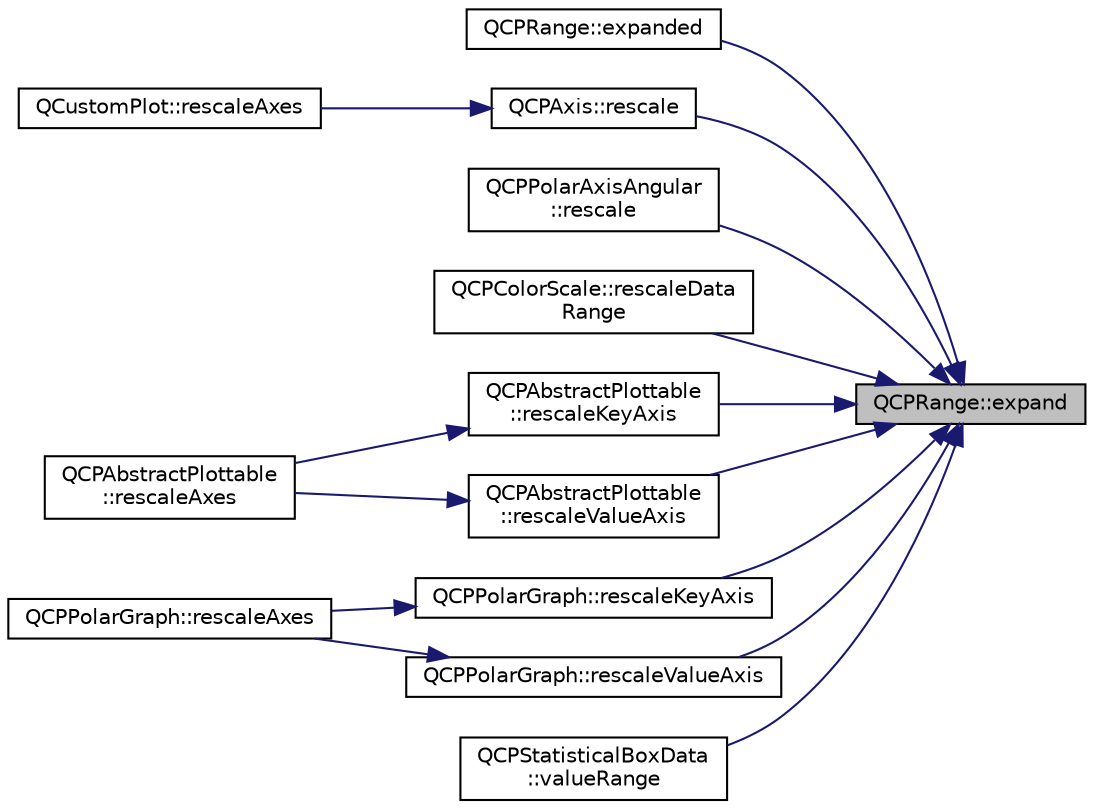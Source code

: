 digraph "QCPRange::expand"
{
 // LATEX_PDF_SIZE
  edge [fontname="Helvetica",fontsize="10",labelfontname="Helvetica",labelfontsize="10"];
  node [fontname="Helvetica",fontsize="10",shape=record];
  rankdir="RL";
  Node1 [label="QCPRange::expand",height=0.2,width=0.4,color="black", fillcolor="grey75", style="filled", fontcolor="black",tooltip=" "];
  Node1 -> Node2 [dir="back",color="midnightblue",fontsize="10",style="solid",fontname="Helvetica"];
  Node2 [label="QCPRange::expanded",height=0.2,width=0.4,color="black", fillcolor="white", style="filled",URL="$classQCPRange.html#a9cbfb7cd06eac1839cae981e05c19633",tooltip=" "];
  Node1 -> Node3 [dir="back",color="midnightblue",fontsize="10",style="solid",fontname="Helvetica"];
  Node3 [label="QCPAxis::rescale",height=0.2,width=0.4,color="black", fillcolor="white", style="filled",URL="$classQCPAxis.html#a499345f02ebce4b23d8ccec96e58daa9",tooltip=" "];
  Node3 -> Node4 [dir="back",color="midnightblue",fontsize="10",style="solid",fontname="Helvetica"];
  Node4 [label="QCustomPlot::rescaleAxes",height=0.2,width=0.4,color="black", fillcolor="white", style="filled",URL="$classQCustomPlot.html#ad86528f2cee6c7e446dea4a6e8839935",tooltip=" "];
  Node1 -> Node5 [dir="back",color="midnightblue",fontsize="10",style="solid",fontname="Helvetica"];
  Node5 [label="QCPPolarAxisAngular\l::rescale",height=0.2,width=0.4,color="black", fillcolor="white", style="filled",URL="$classQCPPolarAxisAngular.html#aa8eace1f019b6c858473a192be088762",tooltip=" "];
  Node1 -> Node6 [dir="back",color="midnightblue",fontsize="10",style="solid",fontname="Helvetica"];
  Node6 [label="QCPColorScale::rescaleData\lRange",height=0.2,width=0.4,color="black", fillcolor="white", style="filled",URL="$classQCPColorScale.html#a425983db4478543924ddbd04ea20a356",tooltip=" "];
  Node1 -> Node7 [dir="back",color="midnightblue",fontsize="10",style="solid",fontname="Helvetica"];
  Node7 [label="QCPAbstractPlottable\l::rescaleKeyAxis",height=0.2,width=0.4,color="black", fillcolor="white", style="filled",URL="$classQCPAbstractPlottable.html#ae96b83c961e257da116c6acf9c7da308",tooltip=" "];
  Node7 -> Node8 [dir="back",color="midnightblue",fontsize="10",style="solid",fontname="Helvetica"];
  Node8 [label="QCPAbstractPlottable\l::rescaleAxes",height=0.2,width=0.4,color="black", fillcolor="white", style="filled",URL="$classQCPAbstractPlottable.html#a1491c4a606bccd2d09e65e11b79eb882",tooltip=" "];
  Node1 -> Node9 [dir="back",color="midnightblue",fontsize="10",style="solid",fontname="Helvetica"];
  Node9 [label="QCPPolarGraph::rescaleKeyAxis",height=0.2,width=0.4,color="black", fillcolor="white", style="filled",URL="$classQCPPolarGraph.html#acd162935a3a36671da9ac89fecd88a71",tooltip=" "];
  Node9 -> Node10 [dir="back",color="midnightblue",fontsize="10",style="solid",fontname="Helvetica"];
  Node10 [label="QCPPolarGraph::rescaleAxes",height=0.2,width=0.4,color="black", fillcolor="white", style="filled",URL="$classQCPPolarGraph.html#a52d6dd17af9fc2fdc01ac5ad73a60a60",tooltip=" "];
  Node1 -> Node11 [dir="back",color="midnightblue",fontsize="10",style="solid",fontname="Helvetica"];
  Node11 [label="QCPAbstractPlottable\l::rescaleValueAxis",height=0.2,width=0.4,color="black", fillcolor="white", style="filled",URL="$classQCPAbstractPlottable.html#a714eaf36b12434cd71846215504db82e",tooltip=" "];
  Node11 -> Node8 [dir="back",color="midnightblue",fontsize="10",style="solid",fontname="Helvetica"];
  Node1 -> Node12 [dir="back",color="midnightblue",fontsize="10",style="solid",fontname="Helvetica"];
  Node12 [label="QCPPolarGraph::rescaleValueAxis",height=0.2,width=0.4,color="black", fillcolor="white", style="filled",URL="$classQCPPolarGraph.html#af235a40af6f32ac65eee484e73b45932",tooltip=" "];
  Node12 -> Node10 [dir="back",color="midnightblue",fontsize="10",style="solid",fontname="Helvetica"];
  Node1 -> Node13 [dir="back",color="midnightblue",fontsize="10",style="solid",fontname="Helvetica"];
  Node13 [label="QCPStatisticalBoxData\l::valueRange",height=0.2,width=0.4,color="black", fillcolor="white", style="filled",URL="$classQCPStatisticalBoxData.html#a1a2410fcf3d45fa3a1ad09e265b9bcad",tooltip=" "];
}
